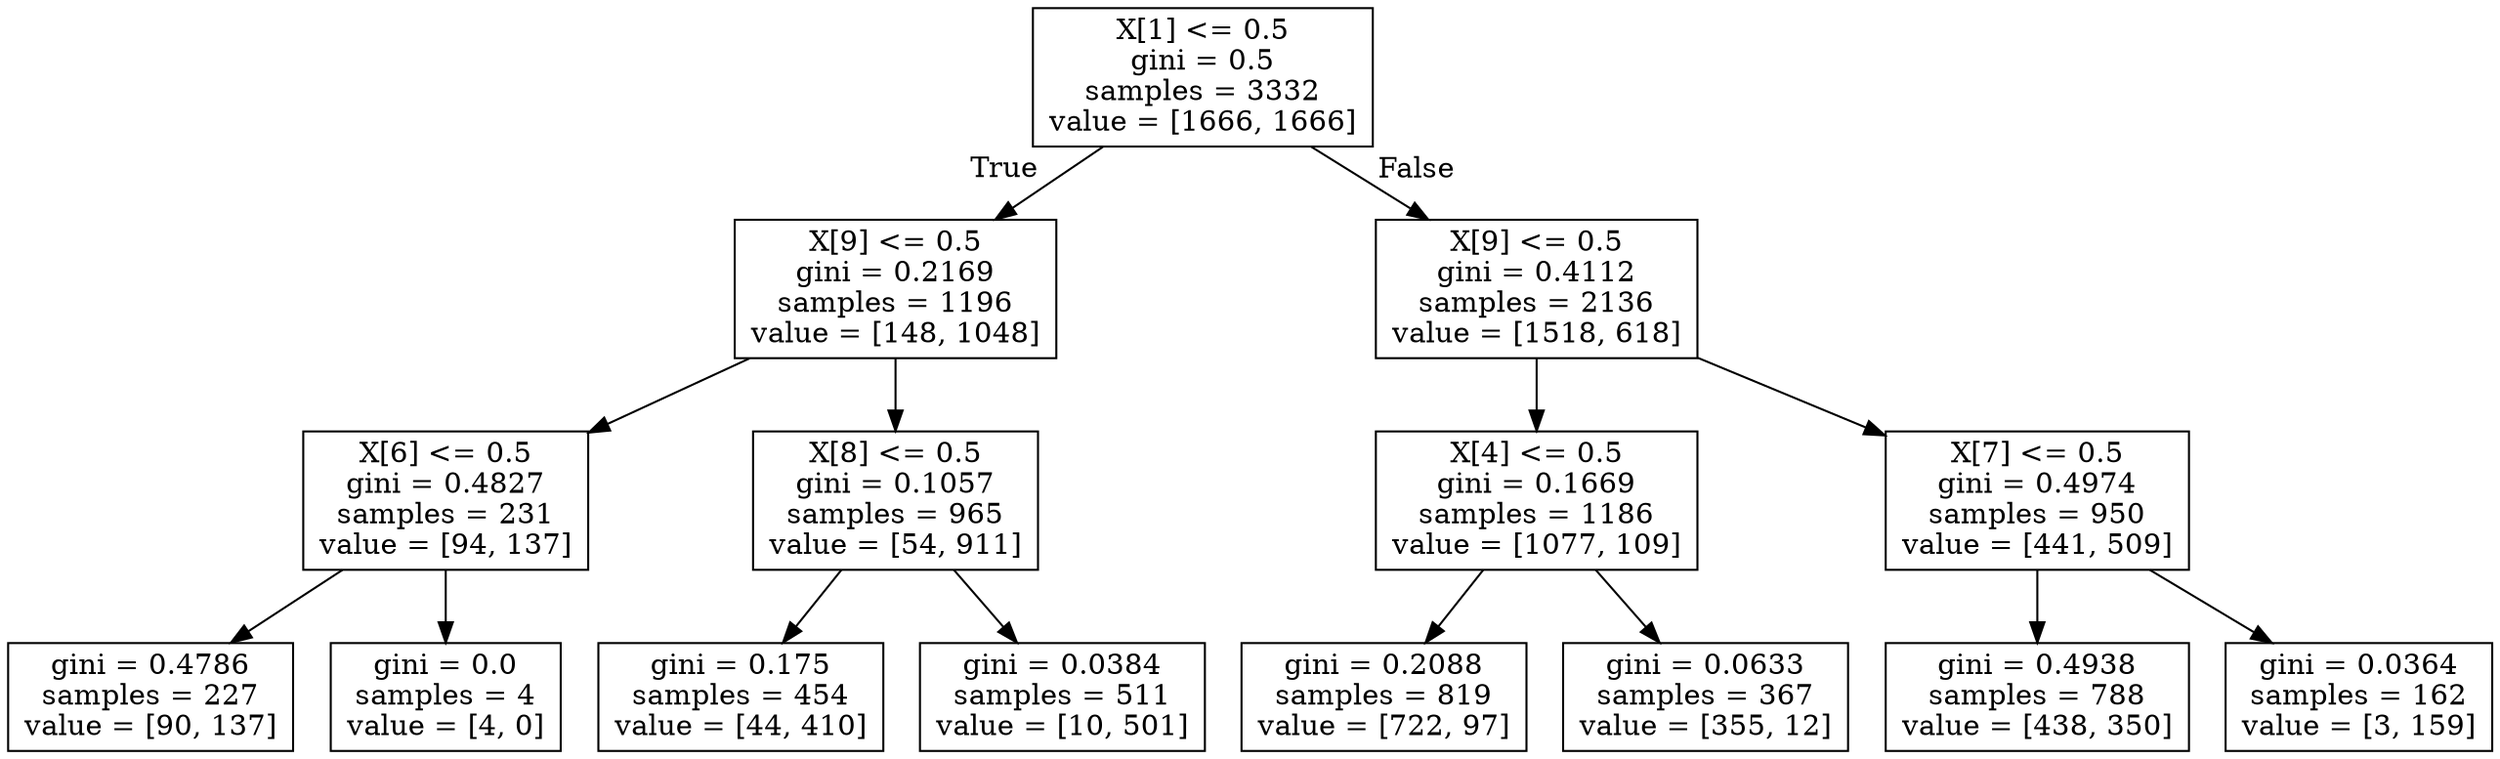 digraph Tree {
node [shape=box] ;
0 [label="X[1] <= 0.5\ngini = 0.5\nsamples = 3332\nvalue = [1666, 1666]"] ;
1 [label="X[9] <= 0.5\ngini = 0.2169\nsamples = 1196\nvalue = [148, 1048]"] ;
0 -> 1 [labeldistance=2.5, labelangle=45, headlabel="True"] ;
2 [label="X[6] <= 0.5\ngini = 0.4827\nsamples = 231\nvalue = [94, 137]"] ;
1 -> 2 ;
3 [label="gini = 0.4786\nsamples = 227\nvalue = [90, 137]"] ;
2 -> 3 ;
4 [label="gini = 0.0\nsamples = 4\nvalue = [4, 0]"] ;
2 -> 4 ;
5 [label="X[8] <= 0.5\ngini = 0.1057\nsamples = 965\nvalue = [54, 911]"] ;
1 -> 5 ;
6 [label="gini = 0.175\nsamples = 454\nvalue = [44, 410]"] ;
5 -> 6 ;
7 [label="gini = 0.0384\nsamples = 511\nvalue = [10, 501]"] ;
5 -> 7 ;
8 [label="X[9] <= 0.5\ngini = 0.4112\nsamples = 2136\nvalue = [1518, 618]"] ;
0 -> 8 [labeldistance=2.5, labelangle=-45, headlabel="False"] ;
9 [label="X[4] <= 0.5\ngini = 0.1669\nsamples = 1186\nvalue = [1077, 109]"] ;
8 -> 9 ;
10 [label="gini = 0.2088\nsamples = 819\nvalue = [722, 97]"] ;
9 -> 10 ;
11 [label="gini = 0.0633\nsamples = 367\nvalue = [355, 12]"] ;
9 -> 11 ;
12 [label="X[7] <= 0.5\ngini = 0.4974\nsamples = 950\nvalue = [441, 509]"] ;
8 -> 12 ;
13 [label="gini = 0.4938\nsamples = 788\nvalue = [438, 350]"] ;
12 -> 13 ;
14 [label="gini = 0.0364\nsamples = 162\nvalue = [3, 159]"] ;
12 -> 14 ;
}
